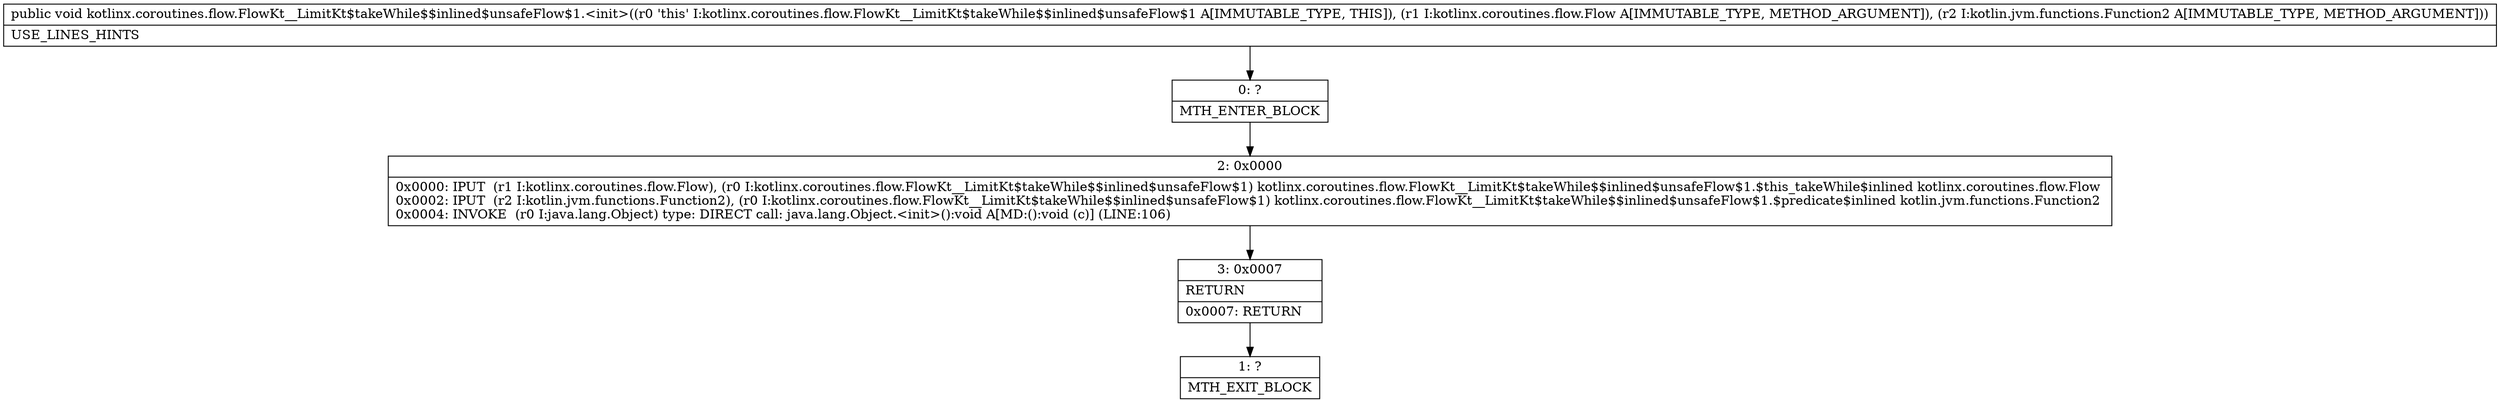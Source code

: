 digraph "CFG forkotlinx.coroutines.flow.FlowKt__LimitKt$takeWhile$$inlined$unsafeFlow$1.\<init\>(Lkotlinx\/coroutines\/flow\/Flow;Lkotlin\/jvm\/functions\/Function2;)V" {
Node_0 [shape=record,label="{0\:\ ?|MTH_ENTER_BLOCK\l}"];
Node_2 [shape=record,label="{2\:\ 0x0000|0x0000: IPUT  (r1 I:kotlinx.coroutines.flow.Flow), (r0 I:kotlinx.coroutines.flow.FlowKt__LimitKt$takeWhile$$inlined$unsafeFlow$1) kotlinx.coroutines.flow.FlowKt__LimitKt$takeWhile$$inlined$unsafeFlow$1.$this_takeWhile$inlined kotlinx.coroutines.flow.Flow \l0x0002: IPUT  (r2 I:kotlin.jvm.functions.Function2), (r0 I:kotlinx.coroutines.flow.FlowKt__LimitKt$takeWhile$$inlined$unsafeFlow$1) kotlinx.coroutines.flow.FlowKt__LimitKt$takeWhile$$inlined$unsafeFlow$1.$predicate$inlined kotlin.jvm.functions.Function2 \l0x0004: INVOKE  (r0 I:java.lang.Object) type: DIRECT call: java.lang.Object.\<init\>():void A[MD:():void (c)] (LINE:106)\l}"];
Node_3 [shape=record,label="{3\:\ 0x0007|RETURN\l|0x0007: RETURN   \l}"];
Node_1 [shape=record,label="{1\:\ ?|MTH_EXIT_BLOCK\l}"];
MethodNode[shape=record,label="{public void kotlinx.coroutines.flow.FlowKt__LimitKt$takeWhile$$inlined$unsafeFlow$1.\<init\>((r0 'this' I:kotlinx.coroutines.flow.FlowKt__LimitKt$takeWhile$$inlined$unsafeFlow$1 A[IMMUTABLE_TYPE, THIS]), (r1 I:kotlinx.coroutines.flow.Flow A[IMMUTABLE_TYPE, METHOD_ARGUMENT]), (r2 I:kotlin.jvm.functions.Function2 A[IMMUTABLE_TYPE, METHOD_ARGUMENT]))  | USE_LINES_HINTS\l}"];
MethodNode -> Node_0;Node_0 -> Node_2;
Node_2 -> Node_3;
Node_3 -> Node_1;
}

